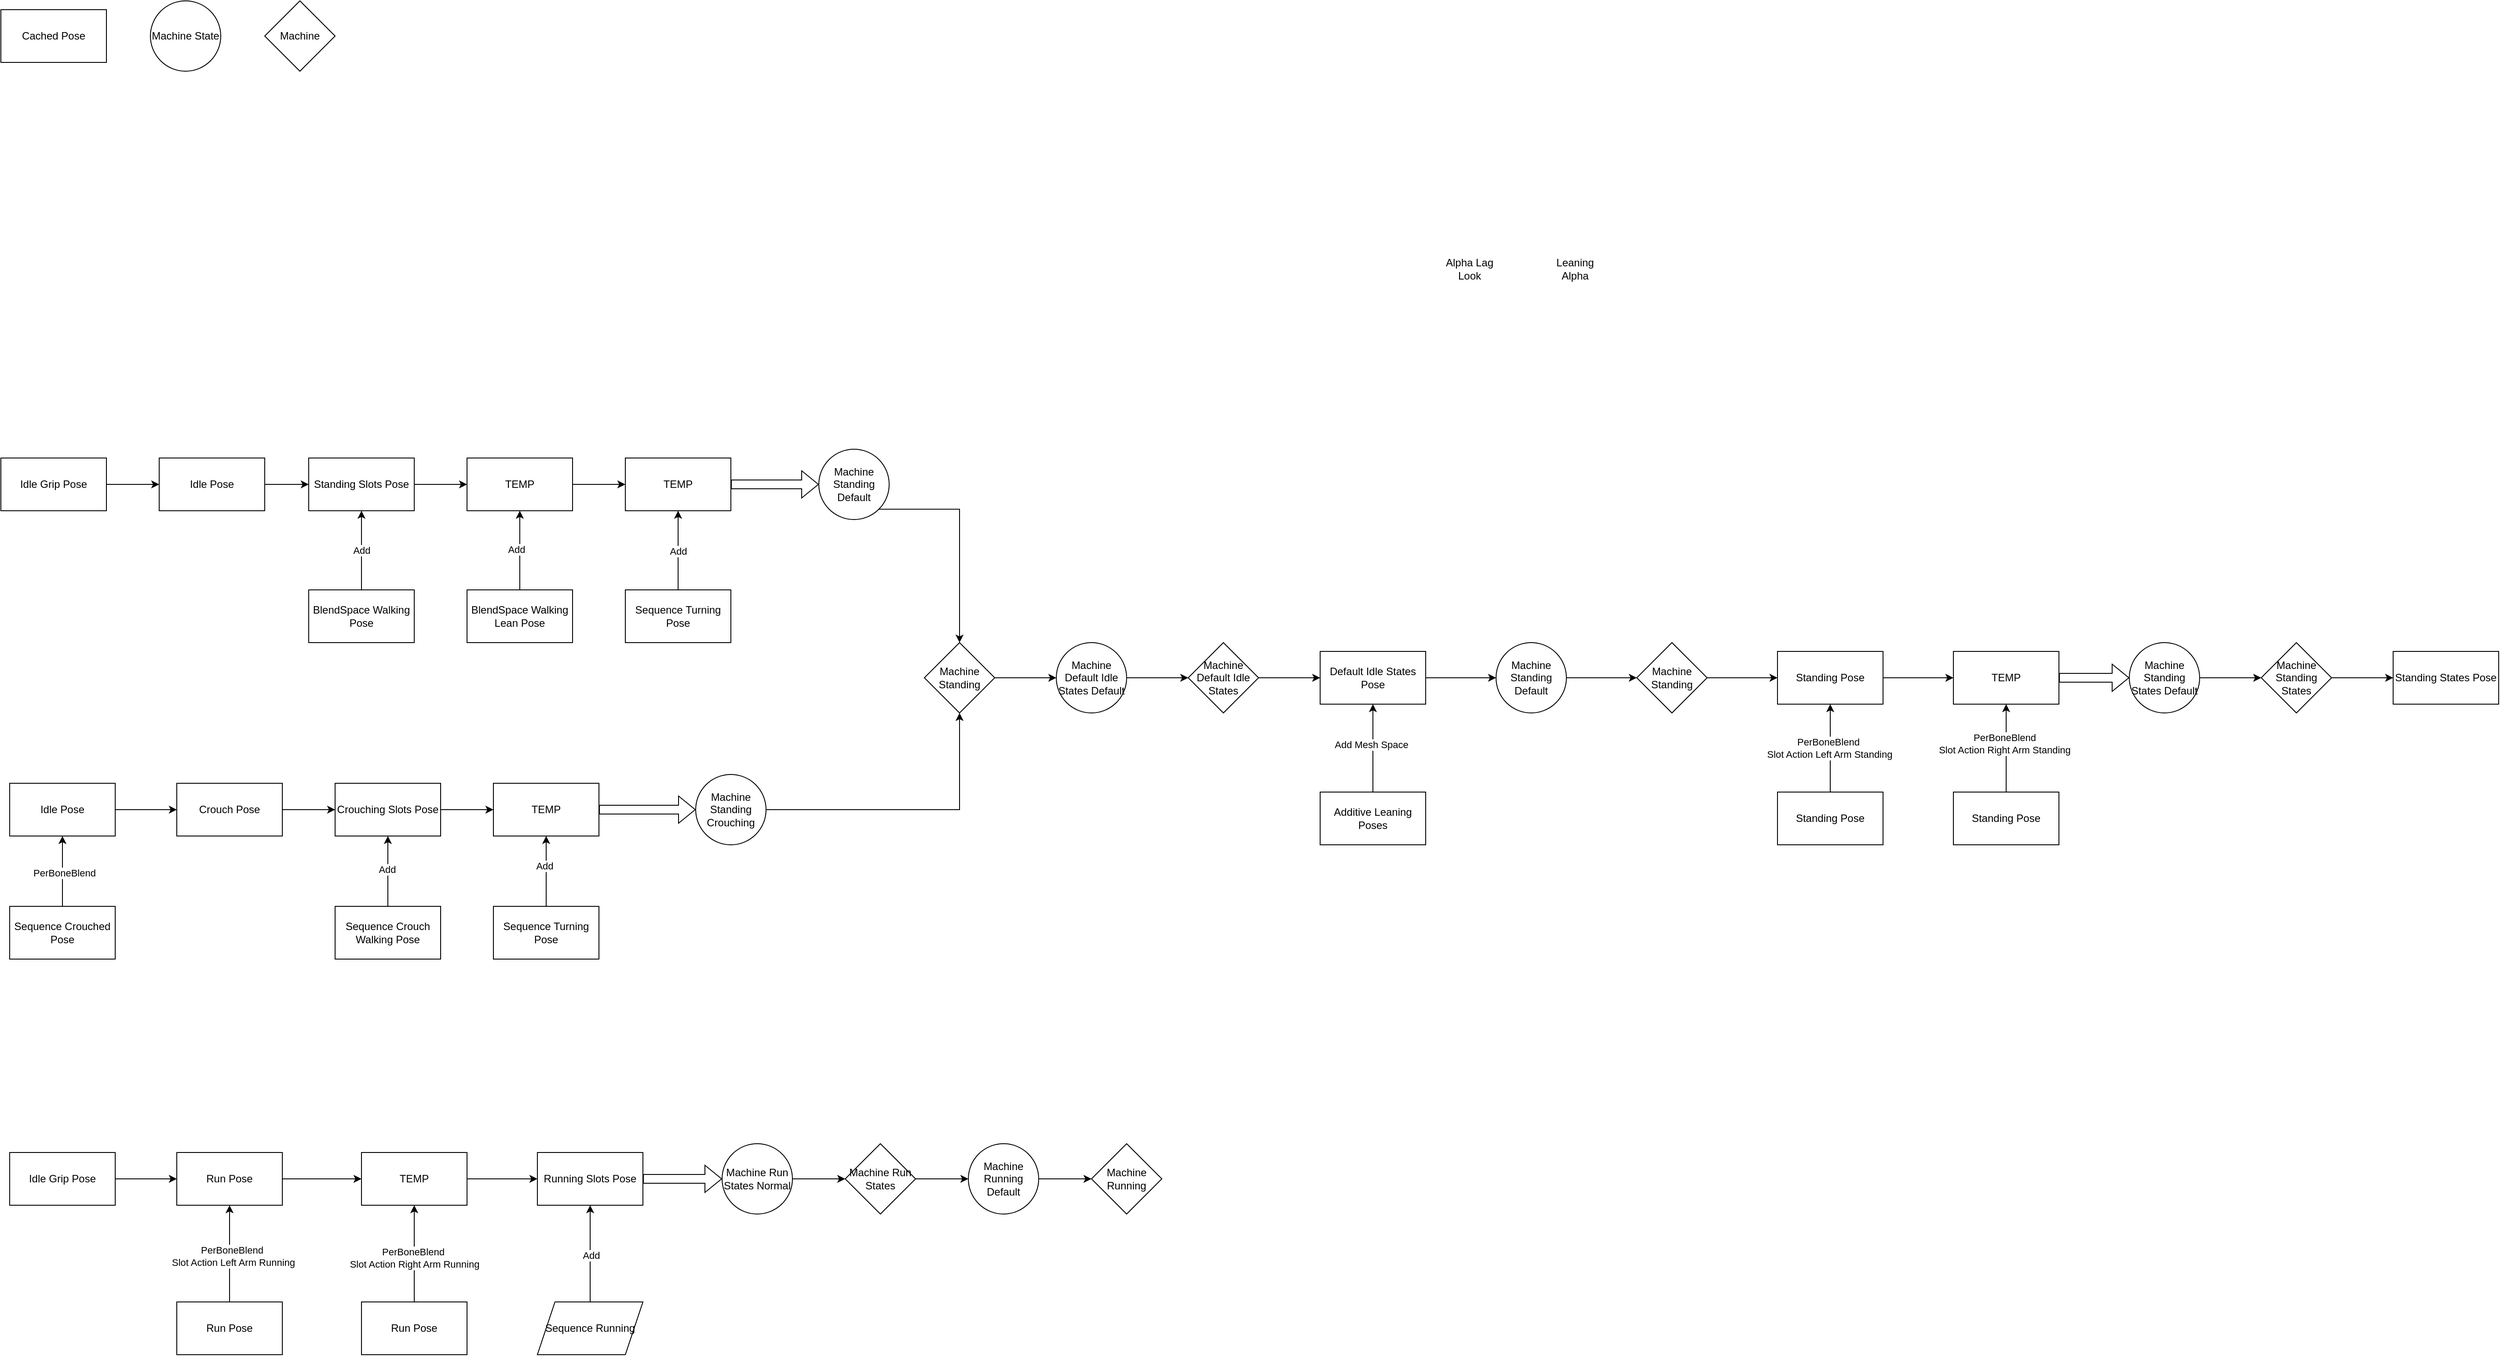 <mxfile version="28.2.7">
  <diagram name="第 1 页" id="rl1AosZWIsbkXJZpwoHD">
    <mxGraphModel dx="828" dy="875" grid="1" gridSize="10" guides="1" tooltips="1" connect="1" arrows="1" fold="1" page="0" pageScale="1" pageWidth="1600" pageHeight="900" math="0" shadow="0">
      <root>
        <mxCell id="0" />
        <mxCell id="1" parent="0" />
        <mxCell id="hjsJc1q_cjLp_vTnd-DD-17" style="edgeStyle=orthogonalEdgeStyle;rounded=0;orthogonalLoop=1;jettySize=auto;html=1;" parent="1" source="hjsJc1q_cjLp_vTnd-DD-10" target="hjsJc1q_cjLp_vTnd-DD-16" edge="1">
          <mxGeometry relative="1" as="geometry" />
        </mxCell>
        <mxCell id="hjsJc1q_cjLp_vTnd-DD-10" value="TEMP" style="rounded=0;whiteSpace=wrap;html=1;" parent="1" vertex="1">
          <mxGeometry x="540" y="280" width="120" height="60" as="geometry" />
        </mxCell>
        <mxCell id="hjsJc1q_cjLp_vTnd-DD-11" style="edgeStyle=orthogonalEdgeStyle;rounded=0;orthogonalLoop=1;jettySize=auto;html=1;exitX=1;exitY=0.5;exitDx=0;exitDy=0;" parent="1" source="hjsJc1q_cjLp_vTnd-DD-2" target="hjsJc1q_cjLp_vTnd-DD-10" edge="1">
          <mxGeometry relative="1" as="geometry" />
        </mxCell>
        <mxCell id="hjsJc1q_cjLp_vTnd-DD-14" style="edgeStyle=orthogonalEdgeStyle;rounded=0;orthogonalLoop=1;jettySize=auto;html=1;" parent="1" source="hjsJc1q_cjLp_vTnd-DD-12" target="hjsJc1q_cjLp_vTnd-DD-10" edge="1">
          <mxGeometry relative="1" as="geometry" />
        </mxCell>
        <mxCell id="hjsJc1q_cjLp_vTnd-DD-15" value="Add" style="edgeLabel;html=1;align=center;verticalAlign=middle;resizable=0;points=[];" parent="hjsJc1q_cjLp_vTnd-DD-14" vertex="1" connectable="0">
          <mxGeometry x="0.022" y="4" relative="1" as="geometry">
            <mxPoint as="offset" />
          </mxGeometry>
        </mxCell>
        <mxCell id="hjsJc1q_cjLp_vTnd-DD-12" value="BlendSpace Walking Lean Pose" style="rounded=0;whiteSpace=wrap;html=1;" parent="1" vertex="1">
          <mxGeometry x="540" y="430" width="120" height="60" as="geometry" />
        </mxCell>
        <mxCell id="hjsJc1q_cjLp_vTnd-DD-16" value="TEMP" style="rounded=0;whiteSpace=wrap;html=1;" parent="1" vertex="1">
          <mxGeometry x="720" y="280" width="120" height="60" as="geometry" />
        </mxCell>
        <mxCell id="hjsJc1q_cjLp_vTnd-DD-18" value="Alpha Lag Look" style="text;html=1;whiteSpace=wrap;strokeColor=none;fillColor=none;align=center;verticalAlign=middle;rounded=0;" parent="1" vertex="1">
          <mxGeometry x="1650" y="50" width="60" height="30" as="geometry" />
        </mxCell>
        <mxCell id="hjsJc1q_cjLp_vTnd-DD-20" style="edgeStyle=orthogonalEdgeStyle;rounded=0;orthogonalLoop=1;jettySize=auto;html=1;" parent="1" source="hjsJc1q_cjLp_vTnd-DD-19" target="hjsJc1q_cjLp_vTnd-DD-16" edge="1">
          <mxGeometry relative="1" as="geometry" />
        </mxCell>
        <mxCell id="hjsJc1q_cjLp_vTnd-DD-21" value="Add" style="edgeLabel;html=1;align=center;verticalAlign=middle;resizable=0;points=[];" parent="hjsJc1q_cjLp_vTnd-DD-20" vertex="1" connectable="0">
          <mxGeometry x="-0.018" relative="1" as="geometry">
            <mxPoint as="offset" />
          </mxGeometry>
        </mxCell>
        <mxCell id="hjsJc1q_cjLp_vTnd-DD-19" value="Sequence Turning Pose" style="whiteSpace=wrap;html=1;" parent="1" vertex="1">
          <mxGeometry x="720" y="430" width="120" height="60" as="geometry" />
        </mxCell>
        <mxCell id="Ap8MqadGUjW8ZtrqbL-w-1" value="" style="shape=flexArrow;endArrow=classic;html=1;rounded=0;" parent="1" source="hjsJc1q_cjLp_vTnd-DD-16" target="Ap8MqadGUjW8ZtrqbL-w-3" edge="1">
          <mxGeometry width="50" height="50" relative="1" as="geometry">
            <mxPoint x="910" y="350" as="sourcePoint" />
            <mxPoint x="930" y="310" as="targetPoint" />
          </mxGeometry>
        </mxCell>
        <mxCell id="Ap8MqadGUjW8ZtrqbL-w-24" style="edgeStyle=orthogonalEdgeStyle;rounded=0;orthogonalLoop=1;jettySize=auto;html=1;exitX=1;exitY=1;exitDx=0;exitDy=0;" parent="1" source="Ap8MqadGUjW8ZtrqbL-w-3" target="Ap8MqadGUjW8ZtrqbL-w-23" edge="1">
          <mxGeometry relative="1" as="geometry" />
        </mxCell>
        <mxCell id="Ap8MqadGUjW8ZtrqbL-w-3" value="Machine Standing Default" style="ellipse;whiteSpace=wrap;html=1;" parent="1" vertex="1">
          <mxGeometry x="940" y="270" width="80" height="80" as="geometry" />
        </mxCell>
        <mxCell id="hjsJc1q_cjLp_vTnd-DD-1" value="BlendSpace Walking Pose" style="rounded=0;whiteSpace=wrap;html=1;" parent="1" vertex="1">
          <mxGeometry x="360" y="430" width="120" height="60" as="geometry" />
        </mxCell>
        <mxCell id="hjsJc1q_cjLp_vTnd-DD-2" value="Standing Slots Pose" style="rounded=0;whiteSpace=wrap;html=1;" parent="1" vertex="1">
          <mxGeometry x="360" y="280" width="120" height="60" as="geometry" />
        </mxCell>
        <mxCell id="hjsJc1q_cjLp_vTnd-DD-4" style="edgeStyle=orthogonalEdgeStyle;rounded=0;orthogonalLoop=1;jettySize=auto;html=1;" parent="1" source="hjsJc1q_cjLp_vTnd-DD-3" target="hjsJc1q_cjLp_vTnd-DD-2" edge="1">
          <mxGeometry relative="1" as="geometry" />
        </mxCell>
        <mxCell id="hjsJc1q_cjLp_vTnd-DD-3" value="Idle Pose" style="rounded=0;whiteSpace=wrap;html=1;" parent="1" vertex="1">
          <mxGeometry x="190" y="280" width="120" height="60" as="geometry" />
        </mxCell>
        <mxCell id="hjsJc1q_cjLp_vTnd-DD-6" style="edgeStyle=orthogonalEdgeStyle;rounded=0;orthogonalLoop=1;jettySize=auto;html=1;" parent="1" source="hjsJc1q_cjLp_vTnd-DD-5" target="hjsJc1q_cjLp_vTnd-DD-3" edge="1">
          <mxGeometry relative="1" as="geometry" />
        </mxCell>
        <mxCell id="hjsJc1q_cjLp_vTnd-DD-5" value="Idle Grip Pose" style="rounded=0;whiteSpace=wrap;html=1;" parent="1" vertex="1">
          <mxGeometry x="10" y="280" width="120" height="60" as="geometry" />
        </mxCell>
        <mxCell id="hjsJc1q_cjLp_vTnd-DD-7" value="" style="endArrow=classic;html=1;rounded=0;exitX=0.5;exitY=0;exitDx=0;exitDy=0;entryX=0.5;entryY=1;entryDx=0;entryDy=0;" parent="1" source="hjsJc1q_cjLp_vTnd-DD-1" target="hjsJc1q_cjLp_vTnd-DD-2" edge="1">
          <mxGeometry relative="1" as="geometry">
            <mxPoint x="560" y="420" as="sourcePoint" />
            <mxPoint x="660" y="420" as="targetPoint" />
          </mxGeometry>
        </mxCell>
        <mxCell id="hjsJc1q_cjLp_vTnd-DD-8" value="Add" style="edgeLabel;resizable=0;html=1;;align=center;verticalAlign=middle;" parent="hjsJc1q_cjLp_vTnd-DD-7" connectable="0" vertex="1">
          <mxGeometry relative="1" as="geometry" />
        </mxCell>
        <mxCell id="Ap8MqadGUjW8ZtrqbL-w-8" style="edgeStyle=orthogonalEdgeStyle;rounded=0;orthogonalLoop=1;jettySize=auto;html=1;" parent="1" source="Ap8MqadGUjW8ZtrqbL-w-4" target="Ap8MqadGUjW8ZtrqbL-w-9" edge="1">
          <mxGeometry relative="1" as="geometry">
            <mxPoint x="250.0" y="680" as="targetPoint" />
          </mxGeometry>
        </mxCell>
        <mxCell id="Ap8MqadGUjW8ZtrqbL-w-4" value="Idle Pose" style="rounded=0;whiteSpace=wrap;html=1;" parent="1" vertex="1">
          <mxGeometry x="20" y="650" width="120" height="60" as="geometry" />
        </mxCell>
        <mxCell id="Ap8MqadGUjW8ZtrqbL-w-6" style="edgeStyle=orthogonalEdgeStyle;rounded=0;orthogonalLoop=1;jettySize=auto;html=1;" parent="1" source="Ap8MqadGUjW8ZtrqbL-w-5" target="Ap8MqadGUjW8ZtrqbL-w-4" edge="1">
          <mxGeometry relative="1" as="geometry" />
        </mxCell>
        <mxCell id="Ap8MqadGUjW8ZtrqbL-w-7" value="PerBoneBlend" style="edgeLabel;html=1;align=center;verticalAlign=middle;resizable=0;points=[];" parent="Ap8MqadGUjW8ZtrqbL-w-6" vertex="1" connectable="0">
          <mxGeometry x="-0.038" y="-2" relative="1" as="geometry">
            <mxPoint as="offset" />
          </mxGeometry>
        </mxCell>
        <mxCell id="Ap8MqadGUjW8ZtrqbL-w-5" value="Sequence Crouched Pose" style="rounded=0;whiteSpace=wrap;html=1;" parent="1" vertex="1">
          <mxGeometry x="20" y="790" width="120" height="60" as="geometry" />
        </mxCell>
        <mxCell id="Ap8MqadGUjW8ZtrqbL-w-10" style="edgeStyle=orthogonalEdgeStyle;rounded=0;orthogonalLoop=1;jettySize=auto;html=1;" parent="1" source="Ap8MqadGUjW8ZtrqbL-w-9" target="Ap8MqadGUjW8ZtrqbL-w-11" edge="1">
          <mxGeometry relative="1" as="geometry">
            <mxPoint x="380" y="680" as="targetPoint" />
          </mxGeometry>
        </mxCell>
        <mxCell id="Ap8MqadGUjW8ZtrqbL-w-9" value="Crouch Pose" style="whiteSpace=wrap;html=1;" parent="1" vertex="1">
          <mxGeometry x="210" y="650" width="120" height="60" as="geometry" />
        </mxCell>
        <mxCell id="Ap8MqadGUjW8ZtrqbL-w-16" style="edgeStyle=orthogonalEdgeStyle;rounded=0;orthogonalLoop=1;jettySize=auto;html=1;" parent="1" source="Ap8MqadGUjW8ZtrqbL-w-11" target="Ap8MqadGUjW8ZtrqbL-w-15" edge="1">
          <mxGeometry relative="1" as="geometry" />
        </mxCell>
        <mxCell id="Ap8MqadGUjW8ZtrqbL-w-11" value="Crouching Slots Pose" style="whiteSpace=wrap;html=1;" parent="1" vertex="1">
          <mxGeometry x="390" y="650" width="120" height="60" as="geometry" />
        </mxCell>
        <mxCell id="Ap8MqadGUjW8ZtrqbL-w-13" style="edgeStyle=orthogonalEdgeStyle;rounded=0;orthogonalLoop=1;jettySize=auto;html=1;" parent="1" source="Ap8MqadGUjW8ZtrqbL-w-12" target="Ap8MqadGUjW8ZtrqbL-w-11" edge="1">
          <mxGeometry relative="1" as="geometry" />
        </mxCell>
        <mxCell id="Ap8MqadGUjW8ZtrqbL-w-14" value="Add" style="edgeLabel;html=1;align=center;verticalAlign=middle;resizable=0;points=[];" parent="Ap8MqadGUjW8ZtrqbL-w-13" vertex="1" connectable="0">
          <mxGeometry x="0.06" y="1" relative="1" as="geometry">
            <mxPoint as="offset" />
          </mxGeometry>
        </mxCell>
        <mxCell id="Ap8MqadGUjW8ZtrqbL-w-12" value="Sequence Crouch Walking Pose" style="whiteSpace=wrap;html=1;" parent="1" vertex="1">
          <mxGeometry x="390" y="790" width="120" height="60" as="geometry" />
        </mxCell>
        <mxCell id="Ap8MqadGUjW8ZtrqbL-w-15" value="TEMP" style="whiteSpace=wrap;html=1;" parent="1" vertex="1">
          <mxGeometry x="570" y="650" width="120" height="60" as="geometry" />
        </mxCell>
        <mxCell id="Ap8MqadGUjW8ZtrqbL-w-18" style="edgeStyle=orthogonalEdgeStyle;rounded=0;orthogonalLoop=1;jettySize=auto;html=1;" parent="1" source="Ap8MqadGUjW8ZtrqbL-w-17" target="Ap8MqadGUjW8ZtrqbL-w-15" edge="1">
          <mxGeometry relative="1" as="geometry" />
        </mxCell>
        <mxCell id="Ap8MqadGUjW8ZtrqbL-w-19" value="Add" style="edgeLabel;html=1;align=center;verticalAlign=middle;resizable=0;points=[];" parent="Ap8MqadGUjW8ZtrqbL-w-18" vertex="1" connectable="0">
          <mxGeometry x="0.148" y="2" relative="1" as="geometry">
            <mxPoint as="offset" />
          </mxGeometry>
        </mxCell>
        <mxCell id="Ap8MqadGUjW8ZtrqbL-w-17" value="Sequence Turning Pose" style="whiteSpace=wrap;html=1;" parent="1" vertex="1">
          <mxGeometry x="570" y="790" width="120" height="60" as="geometry" />
        </mxCell>
        <mxCell id="Ap8MqadGUjW8ZtrqbL-w-25" style="edgeStyle=orthogonalEdgeStyle;rounded=0;orthogonalLoop=1;jettySize=auto;html=1;exitX=1;exitY=0.5;exitDx=0;exitDy=0;" parent="1" source="Ap8MqadGUjW8ZtrqbL-w-20" target="Ap8MqadGUjW8ZtrqbL-w-23" edge="1">
          <mxGeometry relative="1" as="geometry" />
        </mxCell>
        <mxCell id="Ap8MqadGUjW8ZtrqbL-w-20" value="Machine Standing Crouching" style="ellipse;whiteSpace=wrap;html=1;" parent="1" vertex="1">
          <mxGeometry x="800" y="640" width="80" height="80" as="geometry" />
        </mxCell>
        <mxCell id="Ap8MqadGUjW8ZtrqbL-w-21" value="" style="shape=flexArrow;endArrow=classic;html=1;rounded=0;" parent="1" source="Ap8MqadGUjW8ZtrqbL-w-15" target="Ap8MqadGUjW8ZtrqbL-w-20" edge="1">
          <mxGeometry width="50" height="50" relative="1" as="geometry">
            <mxPoint x="760" y="700" as="sourcePoint" />
            <mxPoint x="810" y="650" as="targetPoint" />
          </mxGeometry>
        </mxCell>
        <mxCell id="Ap8MqadGUjW8ZtrqbL-w-32" style="edgeStyle=orthogonalEdgeStyle;rounded=0;orthogonalLoop=1;jettySize=auto;html=1;" parent="1" source="Ap8MqadGUjW8ZtrqbL-w-23" target="Ap8MqadGUjW8ZtrqbL-w-31" edge="1">
          <mxGeometry relative="1" as="geometry" />
        </mxCell>
        <mxCell id="Ap8MqadGUjW8ZtrqbL-w-23" value="Machine Standing" style="rhombus;whiteSpace=wrap;html=1;" parent="1" vertex="1">
          <mxGeometry x="1060" y="490" width="80" height="80" as="geometry" />
        </mxCell>
        <mxCell id="Ap8MqadGUjW8ZtrqbL-w-29" value="" style="group" parent="1" vertex="1" connectable="0">
          <mxGeometry x="10" y="-240" width="380" height="80" as="geometry" />
        </mxCell>
        <mxCell id="Ap8MqadGUjW8ZtrqbL-w-26" value="Cached Pose" style="whiteSpace=wrap;html=1;" parent="Ap8MqadGUjW8ZtrqbL-w-29" vertex="1">
          <mxGeometry y="10" width="120" height="60" as="geometry" />
        </mxCell>
        <mxCell id="Ap8MqadGUjW8ZtrqbL-w-27" value="Machine State" style="ellipse;whiteSpace=wrap;html=1;" parent="Ap8MqadGUjW8ZtrqbL-w-29" vertex="1">
          <mxGeometry x="170" width="80" height="80" as="geometry" />
        </mxCell>
        <mxCell id="Ap8MqadGUjW8ZtrqbL-w-28" value="Machine" style="rhombus;whiteSpace=wrap;html=1;" parent="Ap8MqadGUjW8ZtrqbL-w-29" vertex="1">
          <mxGeometry x="300" width="80" height="80" as="geometry" />
        </mxCell>
        <mxCell id="Ap8MqadGUjW8ZtrqbL-w-33" style="edgeStyle=orthogonalEdgeStyle;rounded=0;orthogonalLoop=1;jettySize=auto;html=1;" parent="1" source="Ap8MqadGUjW8ZtrqbL-w-31" target="Ap8MqadGUjW8ZtrqbL-w-34" edge="1">
          <mxGeometry relative="1" as="geometry">
            <mxPoint x="1370" y="530" as="targetPoint" />
          </mxGeometry>
        </mxCell>
        <mxCell id="Ap8MqadGUjW8ZtrqbL-w-31" value="Machine Default Idle States Default" style="ellipse;whiteSpace=wrap;html=1;" parent="1" vertex="1">
          <mxGeometry x="1210" y="490" width="80" height="80" as="geometry" />
        </mxCell>
        <mxCell id="Ap8MqadGUjW8ZtrqbL-w-37" value="" style="edgeStyle=orthogonalEdgeStyle;rounded=0;orthogonalLoop=1;jettySize=auto;html=1;" parent="1" source="Ap8MqadGUjW8ZtrqbL-w-34" target="Ap8MqadGUjW8ZtrqbL-w-36" edge="1">
          <mxGeometry relative="1" as="geometry" />
        </mxCell>
        <mxCell id="Ap8MqadGUjW8ZtrqbL-w-34" value="Machine Default Idle States" style="rhombus;whiteSpace=wrap;html=1;" parent="1" vertex="1">
          <mxGeometry x="1360" y="490" width="80" height="80" as="geometry" />
        </mxCell>
        <mxCell id="Ap8MqadGUjW8ZtrqbL-w-44" style="edgeStyle=orthogonalEdgeStyle;rounded=0;orthogonalLoop=1;jettySize=auto;html=1;" parent="1" source="Ap8MqadGUjW8ZtrqbL-w-36" target="Ap8MqadGUjW8ZtrqbL-w-43" edge="1">
          <mxGeometry relative="1" as="geometry" />
        </mxCell>
        <mxCell id="Ap8MqadGUjW8ZtrqbL-w-36" value="Default Idle States Pose" style="whiteSpace=wrap;html=1;" parent="1" vertex="1">
          <mxGeometry x="1510" y="500" width="120" height="60" as="geometry" />
        </mxCell>
        <mxCell id="Ap8MqadGUjW8ZtrqbL-w-39" value="Leaning Alpha" style="text;html=1;whiteSpace=wrap;strokeColor=none;fillColor=none;align=center;verticalAlign=middle;rounded=0;" parent="1" vertex="1">
          <mxGeometry x="1770" y="50" width="60" height="30" as="geometry" />
        </mxCell>
        <mxCell id="Ap8MqadGUjW8ZtrqbL-w-41" style="edgeStyle=orthogonalEdgeStyle;rounded=0;orthogonalLoop=1;jettySize=auto;html=1;" parent="1" source="Ap8MqadGUjW8ZtrqbL-w-40" target="Ap8MqadGUjW8ZtrqbL-w-36" edge="1">
          <mxGeometry relative="1" as="geometry" />
        </mxCell>
        <mxCell id="Ap8MqadGUjW8ZtrqbL-w-42" value="Add Mesh Space" style="edgeLabel;html=1;align=center;verticalAlign=middle;resizable=0;points=[];" parent="Ap8MqadGUjW8ZtrqbL-w-41" vertex="1" connectable="0">
          <mxGeometry x="0.076" y="2" relative="1" as="geometry">
            <mxPoint as="offset" />
          </mxGeometry>
        </mxCell>
        <mxCell id="Ap8MqadGUjW8ZtrqbL-w-40" value="Additive Leaning Poses" style="whiteSpace=wrap;html=1;" parent="1" vertex="1">
          <mxGeometry x="1510" y="660" width="120" height="60" as="geometry" />
        </mxCell>
        <mxCell id="Ap8MqadGUjW8ZtrqbL-w-46" style="edgeStyle=orthogonalEdgeStyle;rounded=0;orthogonalLoop=1;jettySize=auto;html=1;" parent="1" source="Ap8MqadGUjW8ZtrqbL-w-43" target="Ap8MqadGUjW8ZtrqbL-w-45" edge="1">
          <mxGeometry relative="1" as="geometry" />
        </mxCell>
        <mxCell id="Ap8MqadGUjW8ZtrqbL-w-43" value="Machine Standing Default" style="ellipse;whiteSpace=wrap;html=1;" parent="1" vertex="1">
          <mxGeometry x="1710" y="490" width="80" height="80" as="geometry" />
        </mxCell>
        <mxCell id="Ap8MqadGUjW8ZtrqbL-w-48" style="edgeStyle=orthogonalEdgeStyle;rounded=0;orthogonalLoop=1;jettySize=auto;html=1;" parent="1" source="Ap8MqadGUjW8ZtrqbL-w-45" target="Ap8MqadGUjW8ZtrqbL-w-47" edge="1">
          <mxGeometry relative="1" as="geometry" />
        </mxCell>
        <mxCell id="Ap8MqadGUjW8ZtrqbL-w-45" value="Machine Standing" style="rhombus;whiteSpace=wrap;html=1;" parent="1" vertex="1">
          <mxGeometry x="1870" y="490" width="80" height="80" as="geometry" />
        </mxCell>
        <mxCell id="Ap8MqadGUjW8ZtrqbL-w-53" style="edgeStyle=orthogonalEdgeStyle;rounded=0;orthogonalLoop=1;jettySize=auto;html=1;" parent="1" source="Ap8MqadGUjW8ZtrqbL-w-47" target="Ap8MqadGUjW8ZtrqbL-w-52" edge="1">
          <mxGeometry relative="1" as="geometry" />
        </mxCell>
        <mxCell id="Ap8MqadGUjW8ZtrqbL-w-47" value="Standing Pose" style="whiteSpace=wrap;html=1;" parent="1" vertex="1">
          <mxGeometry x="2030" y="500" width="120" height="60" as="geometry" />
        </mxCell>
        <mxCell id="Ap8MqadGUjW8ZtrqbL-w-50" style="edgeStyle=orthogonalEdgeStyle;rounded=0;orthogonalLoop=1;jettySize=auto;html=1;" parent="1" source="Ap8MqadGUjW8ZtrqbL-w-49" target="Ap8MqadGUjW8ZtrqbL-w-47" edge="1">
          <mxGeometry relative="1" as="geometry" />
        </mxCell>
        <mxCell id="Ap8MqadGUjW8ZtrqbL-w-51" value="PerBoneBlend&amp;nbsp;&lt;div&gt;Slot Action Left Arm Standing&lt;/div&gt;" style="edgeLabel;html=1;align=center;verticalAlign=middle;resizable=0;points=[];" parent="Ap8MqadGUjW8ZtrqbL-w-50" vertex="1" connectable="0">
          <mxGeometry x="0.013" y="1" relative="1" as="geometry">
            <mxPoint as="offset" />
          </mxGeometry>
        </mxCell>
        <mxCell id="Ap8MqadGUjW8ZtrqbL-w-49" value="Standing Pose" style="whiteSpace=wrap;html=1;" parent="1" vertex="1">
          <mxGeometry x="2030" y="660" width="120" height="60" as="geometry" />
        </mxCell>
        <mxCell id="Ap8MqadGUjW8ZtrqbL-w-52" value="TEMP" style="whiteSpace=wrap;html=1;" parent="1" vertex="1">
          <mxGeometry x="2230" y="500" width="120" height="60" as="geometry" />
        </mxCell>
        <mxCell id="Ap8MqadGUjW8ZtrqbL-w-55" style="edgeStyle=orthogonalEdgeStyle;rounded=0;orthogonalLoop=1;jettySize=auto;html=1;" parent="1" source="Ap8MqadGUjW8ZtrqbL-w-54" target="Ap8MqadGUjW8ZtrqbL-w-52" edge="1">
          <mxGeometry relative="1" as="geometry" />
        </mxCell>
        <mxCell id="Ap8MqadGUjW8ZtrqbL-w-56" value="PerBoneBlend&lt;div&gt;Slot Action Right Arm Standing&lt;/div&gt;" style="edgeLabel;html=1;align=center;verticalAlign=middle;resizable=0;points=[];" parent="Ap8MqadGUjW8ZtrqbL-w-55" vertex="1" connectable="0">
          <mxGeometry x="0.097" y="2" relative="1" as="geometry">
            <mxPoint as="offset" />
          </mxGeometry>
        </mxCell>
        <mxCell id="Ap8MqadGUjW8ZtrqbL-w-54" value="Standing Pose" style="whiteSpace=wrap;html=1;" parent="1" vertex="1">
          <mxGeometry x="2230" y="660" width="120" height="60" as="geometry" />
        </mxCell>
        <mxCell id="ghl_6KkgcHH3-G3vEswD-6" style="edgeStyle=orthogonalEdgeStyle;rounded=0;orthogonalLoop=1;jettySize=auto;html=1;" edge="1" parent="1" source="ghl_6KkgcHH3-G3vEswD-3" target="ghl_6KkgcHH3-G3vEswD-5">
          <mxGeometry relative="1" as="geometry" />
        </mxCell>
        <mxCell id="ghl_6KkgcHH3-G3vEswD-3" value="Machine Standing States Default" style="ellipse;whiteSpace=wrap;html=1;" vertex="1" parent="1">
          <mxGeometry x="2430" y="490" width="80" height="80" as="geometry" />
        </mxCell>
        <mxCell id="ghl_6KkgcHH3-G3vEswD-4" value="" style="shape=flexArrow;endArrow=classic;html=1;rounded=0;" edge="1" parent="1" source="Ap8MqadGUjW8ZtrqbL-w-52" target="ghl_6KkgcHH3-G3vEswD-3">
          <mxGeometry width="50" height="50" relative="1" as="geometry">
            <mxPoint x="2350" y="580" as="sourcePoint" />
            <mxPoint x="2420.711" y="530" as="targetPoint" />
          </mxGeometry>
        </mxCell>
        <mxCell id="ghl_6KkgcHH3-G3vEswD-8" style="edgeStyle=orthogonalEdgeStyle;rounded=0;orthogonalLoop=1;jettySize=auto;html=1;" edge="1" parent="1" source="ghl_6KkgcHH3-G3vEswD-5" target="ghl_6KkgcHH3-G3vEswD-7">
          <mxGeometry relative="1" as="geometry" />
        </mxCell>
        <mxCell id="ghl_6KkgcHH3-G3vEswD-5" value="Machine Standing States" style="rhombus;whiteSpace=wrap;html=1;" vertex="1" parent="1">
          <mxGeometry x="2580" y="490" width="80" height="80" as="geometry" />
        </mxCell>
        <mxCell id="ghl_6KkgcHH3-G3vEswD-7" value="Standing States Pose" style="whiteSpace=wrap;html=1;" vertex="1" parent="1">
          <mxGeometry x="2730" y="500" width="120" height="60" as="geometry" />
        </mxCell>
        <mxCell id="ghl_6KkgcHH3-G3vEswD-11" style="edgeStyle=orthogonalEdgeStyle;rounded=0;orthogonalLoop=1;jettySize=auto;html=1;" edge="1" parent="1" source="ghl_6KkgcHH3-G3vEswD-9" target="ghl_6KkgcHH3-G3vEswD-10">
          <mxGeometry relative="1" as="geometry" />
        </mxCell>
        <mxCell id="ghl_6KkgcHH3-G3vEswD-9" value="Idle Grip Pose" style="whiteSpace=wrap;html=1;" vertex="1" parent="1">
          <mxGeometry x="20" y="1070" width="120" height="60" as="geometry" />
        </mxCell>
        <mxCell id="ghl_6KkgcHH3-G3vEswD-16" style="edgeStyle=orthogonalEdgeStyle;rounded=0;orthogonalLoop=1;jettySize=auto;html=1;" edge="1" parent="1" source="ghl_6KkgcHH3-G3vEswD-10" target="ghl_6KkgcHH3-G3vEswD-15">
          <mxGeometry relative="1" as="geometry" />
        </mxCell>
        <mxCell id="ghl_6KkgcHH3-G3vEswD-10" value="Run Pose" style="whiteSpace=wrap;html=1;" vertex="1" parent="1">
          <mxGeometry x="210" y="1070" width="120" height="60" as="geometry" />
        </mxCell>
        <mxCell id="ghl_6KkgcHH3-G3vEswD-13" style="edgeStyle=orthogonalEdgeStyle;rounded=0;orthogonalLoop=1;jettySize=auto;html=1;entryX=0.5;entryY=1;entryDx=0;entryDy=0;" edge="1" parent="1" source="ghl_6KkgcHH3-G3vEswD-12" target="ghl_6KkgcHH3-G3vEswD-10">
          <mxGeometry relative="1" as="geometry" />
        </mxCell>
        <mxCell id="ghl_6KkgcHH3-G3vEswD-14" value="PerBoneBlend&amp;nbsp;&lt;div&gt;Slot Action Left Arm Running&lt;/div&gt;" style="edgeLabel;html=1;align=center;verticalAlign=middle;resizable=0;points=[];" vertex="1" connectable="0" parent="ghl_6KkgcHH3-G3vEswD-13">
          <mxGeometry x="-0.043" y="-4" relative="1" as="geometry">
            <mxPoint as="offset" />
          </mxGeometry>
        </mxCell>
        <mxCell id="ghl_6KkgcHH3-G3vEswD-12" value="Run Pose" style="whiteSpace=wrap;html=1;" vertex="1" parent="1">
          <mxGeometry x="210" y="1240" width="120" height="60" as="geometry" />
        </mxCell>
        <mxCell id="ghl_6KkgcHH3-G3vEswD-21" style="edgeStyle=orthogonalEdgeStyle;rounded=0;orthogonalLoop=1;jettySize=auto;html=1;" edge="1" parent="1" source="ghl_6KkgcHH3-G3vEswD-15" target="ghl_6KkgcHH3-G3vEswD-20">
          <mxGeometry relative="1" as="geometry" />
        </mxCell>
        <mxCell id="ghl_6KkgcHH3-G3vEswD-15" value="TEMP" style="whiteSpace=wrap;html=1;" vertex="1" parent="1">
          <mxGeometry x="420" y="1070" width="120" height="60" as="geometry" />
        </mxCell>
        <mxCell id="ghl_6KkgcHH3-G3vEswD-18" style="edgeStyle=orthogonalEdgeStyle;rounded=0;orthogonalLoop=1;jettySize=auto;html=1;" edge="1" parent="1" source="ghl_6KkgcHH3-G3vEswD-17" target="ghl_6KkgcHH3-G3vEswD-15">
          <mxGeometry relative="1" as="geometry" />
        </mxCell>
        <mxCell id="ghl_6KkgcHH3-G3vEswD-19" value="PerBoneBlend&amp;nbsp;&lt;div&gt;Slot Action Right Arm Running&lt;/div&gt;" style="edgeLabel;html=1;align=center;verticalAlign=middle;resizable=0;points=[];" vertex="1" connectable="0" parent="ghl_6KkgcHH3-G3vEswD-18">
          <mxGeometry x="0.137" y="-3" relative="1" as="geometry">
            <mxPoint x="-3" y="12" as="offset" />
          </mxGeometry>
        </mxCell>
        <mxCell id="ghl_6KkgcHH3-G3vEswD-17" value="Run Pose" style="whiteSpace=wrap;html=1;" vertex="1" parent="1">
          <mxGeometry x="420" y="1240" width="120" height="60" as="geometry" />
        </mxCell>
        <mxCell id="ghl_6KkgcHH3-G3vEswD-20" value="Running Slots Pose" style="whiteSpace=wrap;html=1;" vertex="1" parent="1">
          <mxGeometry x="620" y="1070" width="120" height="60" as="geometry" />
        </mxCell>
        <mxCell id="ghl_6KkgcHH3-G3vEswD-24" style="edgeStyle=orthogonalEdgeStyle;rounded=0;orthogonalLoop=1;jettySize=auto;html=1;" edge="1" parent="1" source="ghl_6KkgcHH3-G3vEswD-23" target="ghl_6KkgcHH3-G3vEswD-20">
          <mxGeometry relative="1" as="geometry" />
        </mxCell>
        <mxCell id="ghl_6KkgcHH3-G3vEswD-25" value="Add" style="edgeLabel;html=1;align=center;verticalAlign=middle;resizable=0;points=[];" vertex="1" connectable="0" parent="ghl_6KkgcHH3-G3vEswD-24">
          <mxGeometry x="-0.03" y="-1" relative="1" as="geometry">
            <mxPoint as="offset" />
          </mxGeometry>
        </mxCell>
        <mxCell id="ghl_6KkgcHH3-G3vEswD-23" value="Sequence Running" style="shape=parallelogram;perimeter=parallelogramPerimeter;whiteSpace=wrap;html=1;fixedSize=1;" vertex="1" parent="1">
          <mxGeometry x="620" y="1240" width="120" height="60" as="geometry" />
        </mxCell>
        <mxCell id="ghl_6KkgcHH3-G3vEswD-30" style="edgeStyle=orthogonalEdgeStyle;rounded=0;orthogonalLoop=1;jettySize=auto;html=1;" edge="1" parent="1" source="ghl_6KkgcHH3-G3vEswD-27" target="ghl_6KkgcHH3-G3vEswD-29">
          <mxGeometry relative="1" as="geometry" />
        </mxCell>
        <mxCell id="ghl_6KkgcHH3-G3vEswD-27" value="Machine Run States Normal" style="ellipse;whiteSpace=wrap;html=1;" vertex="1" parent="1">
          <mxGeometry x="830" y="1060" width="80" height="80" as="geometry" />
        </mxCell>
        <mxCell id="ghl_6KkgcHH3-G3vEswD-28" value="" style="shape=flexArrow;endArrow=classic;html=1;rounded=0;" edge="1" parent="1" source="ghl_6KkgcHH3-G3vEswD-20" target="ghl_6KkgcHH3-G3vEswD-27">
          <mxGeometry width="50" height="50" relative="1" as="geometry">
            <mxPoint x="720" y="1130" as="sourcePoint" />
            <mxPoint x="770" y="1080" as="targetPoint" />
          </mxGeometry>
        </mxCell>
        <mxCell id="ghl_6KkgcHH3-G3vEswD-32" style="edgeStyle=orthogonalEdgeStyle;rounded=0;orthogonalLoop=1;jettySize=auto;html=1;" edge="1" parent="1" source="ghl_6KkgcHH3-G3vEswD-29" target="ghl_6KkgcHH3-G3vEswD-31">
          <mxGeometry relative="1" as="geometry" />
        </mxCell>
        <mxCell id="ghl_6KkgcHH3-G3vEswD-29" value="Machine Run States" style="rhombus;whiteSpace=wrap;html=1;" vertex="1" parent="1">
          <mxGeometry x="970" y="1060" width="80" height="80" as="geometry" />
        </mxCell>
        <mxCell id="ghl_6KkgcHH3-G3vEswD-34" style="edgeStyle=orthogonalEdgeStyle;rounded=0;orthogonalLoop=1;jettySize=auto;html=1;" edge="1" parent="1" source="ghl_6KkgcHH3-G3vEswD-31" target="ghl_6KkgcHH3-G3vEswD-33">
          <mxGeometry relative="1" as="geometry" />
        </mxCell>
        <mxCell id="ghl_6KkgcHH3-G3vEswD-31" value="Machine Running Default" style="ellipse;whiteSpace=wrap;html=1;" vertex="1" parent="1">
          <mxGeometry x="1110" y="1060" width="80" height="80" as="geometry" />
        </mxCell>
        <mxCell id="ghl_6KkgcHH3-G3vEswD-33" value="Machine Running" style="rhombus;whiteSpace=wrap;html=1;" vertex="1" parent="1">
          <mxGeometry x="1250" y="1060" width="80" height="80" as="geometry" />
        </mxCell>
      </root>
    </mxGraphModel>
  </diagram>
</mxfile>
